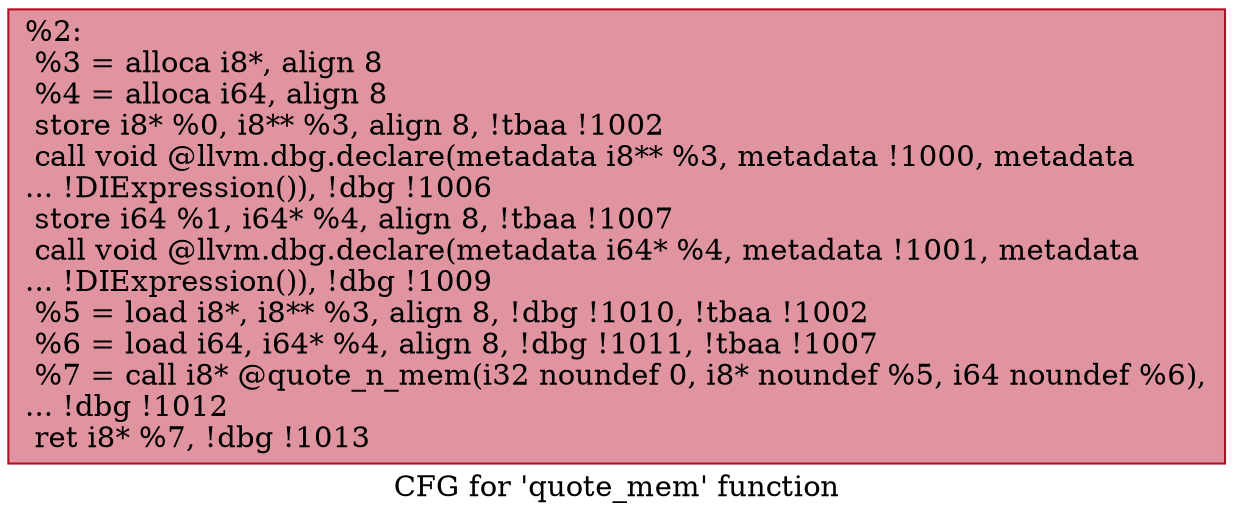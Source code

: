 digraph "CFG for 'quote_mem' function" {
	label="CFG for 'quote_mem' function";

	Node0x230ebf0 [shape=record,color="#b70d28ff", style=filled, fillcolor="#b70d2870",label="{%2:\l  %3 = alloca i8*, align 8\l  %4 = alloca i64, align 8\l  store i8* %0, i8** %3, align 8, !tbaa !1002\l  call void @llvm.dbg.declare(metadata i8** %3, metadata !1000, metadata\l... !DIExpression()), !dbg !1006\l  store i64 %1, i64* %4, align 8, !tbaa !1007\l  call void @llvm.dbg.declare(metadata i64* %4, metadata !1001, metadata\l... !DIExpression()), !dbg !1009\l  %5 = load i8*, i8** %3, align 8, !dbg !1010, !tbaa !1002\l  %6 = load i64, i64* %4, align 8, !dbg !1011, !tbaa !1007\l  %7 = call i8* @quote_n_mem(i32 noundef 0, i8* noundef %5, i64 noundef %6),\l... !dbg !1012\l  ret i8* %7, !dbg !1013\l}"];
}
